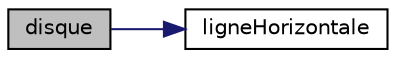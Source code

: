 digraph "disque"
{
  edge [fontname="Helvetica",fontsize="10",labelfontname="Helvetica",labelfontsize="10"];
  node [fontname="Helvetica",fontsize="10",shape=record];
  rankdir="LR";
  Node1 [label="disque",height=0.2,width=0.4,color="black", fillcolor="grey75", style="filled", fontcolor="black"];
  Node1 -> Node2 [color="midnightblue",fontsize="10",style="solid",fontname="Helvetica"];
  Node2 [label="ligneHorizontale",height=0.2,width=0.4,color="black", fillcolor="white", style="filled",URL="$dijkstra__malloc_8c.html#ad4f2f130abc573c87f5a660ca949b6dd"];
}
